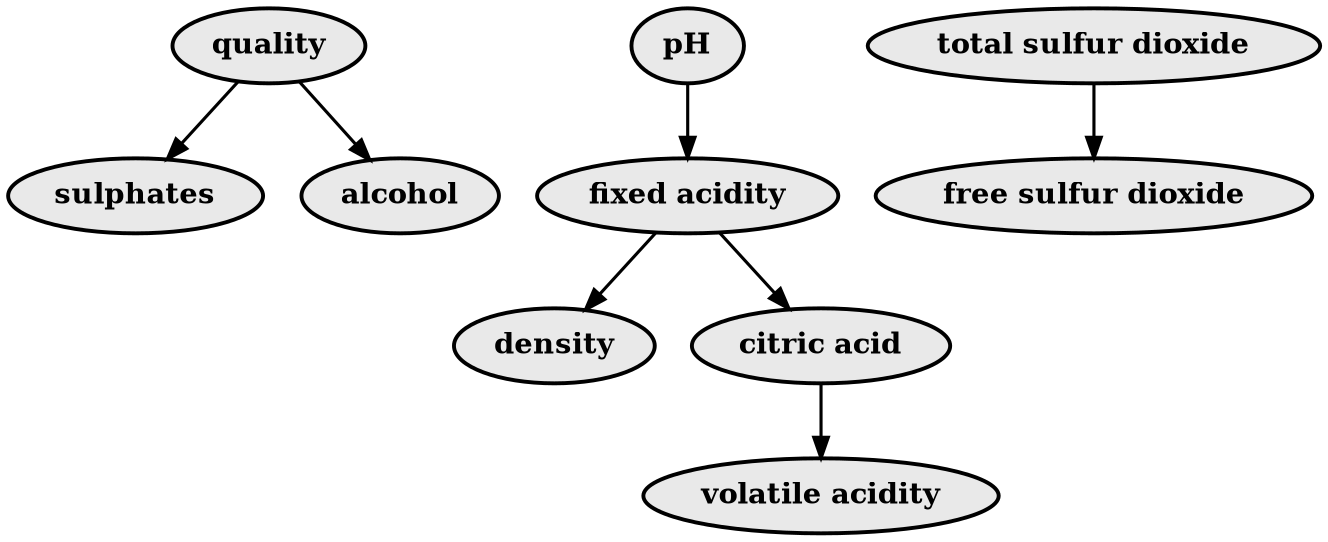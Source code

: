 digraph {
    node [style=filled, fillcolor="#E9E9E9", penwidth=1.875, fontsize=14, fontname="times-bold"]
    edge [penwidth=1.5]
    "quality"->"sulphates"
    "quality"->"alcohol"
    "pH"->"fixed acidity"
    "fixed acidity"->"density"
    "fixed acidity"->"citric acid"
    "citric acid"->"volatile acidity"
    "total sulfur dioxide"->"free sulfur dioxide"
}